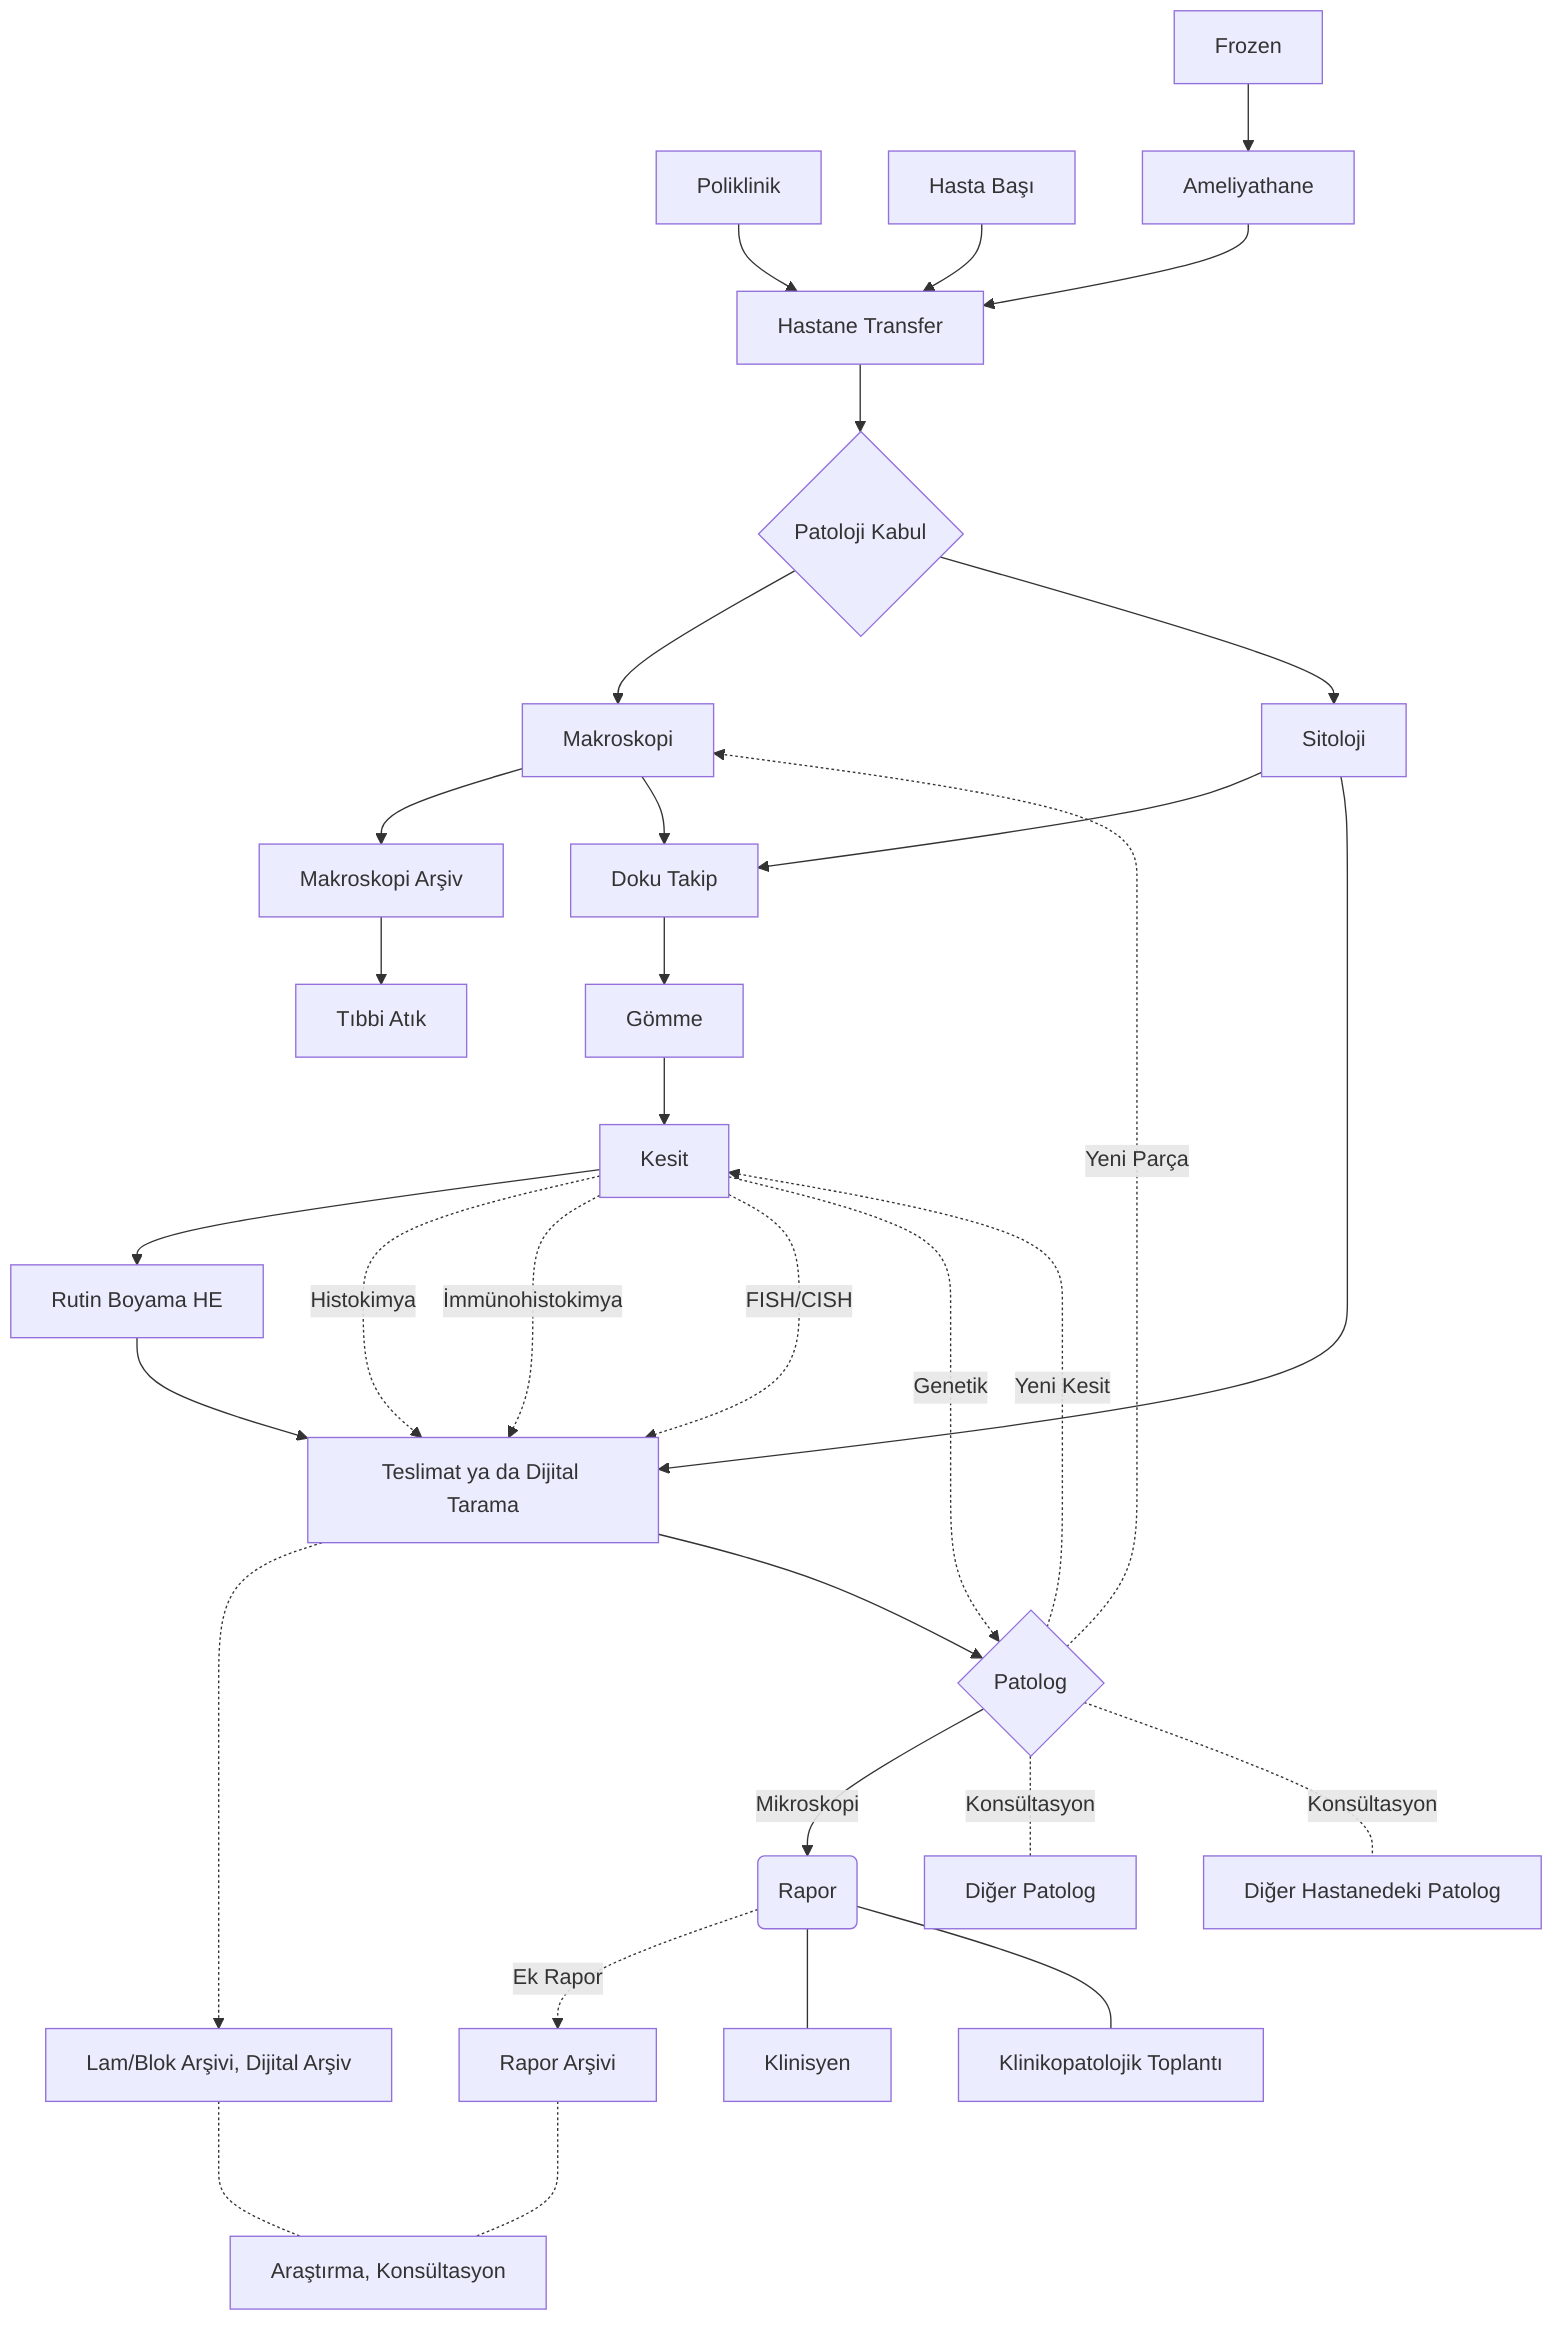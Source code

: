 graph TD

POLIKLINIK[Poliklinik] --> HASTANETRANSFER[Hastane Transfer];

HASTABASI[Hasta Başı] --> HASTANETRANSFER[Hastane Transfer];

FROZEN[Frozen] --> AMELİYATHANE[Ameliyathane];

AMELİYATHANE[Ameliyathane] --> HASTANETRANSFER[Hastane Transfer];

HASTANETRANSFER[Hastane Transfer] --> PATOLOJIKABUL{Patoloji Kabul};

PATOLOJIKABUL{Patoloji Kabul} --> MAKROSKOPİ[Makroskopi]

MAKROSKOPİ[Makroskopi] --> MAKROSKOPIARSIV[Makroskopi Arşiv] --> TIBBIATIK[Tıbbi Atık];

MAKROSKOPİ[Makroskopi] --> DOKUTAKIP[Doku Takip];

DOKUTAKIP[Doku Takip] --> GOMME[Gömme];

GOMME[Gömme] --> KESIT[Kesit];

TESLIMATDP[Teslimat ya da Dijital Tarama] -..-> ARSIV[Lam/Blok Arşivi, Dijital Arşiv];

KESIT[Kesit] --> HE[Rutin Boyama HE] -->  TESLIMATDP[Teslimat ya da Dijital Tarama];

TESLIMATDP[Teslimat ya da Dijital Tarama] --> PATOLOG{Patolog};

PATOLOG{Patolog} --Mikroskopi--> RAPOR(Rapor) -.Ek Rapor.-> RAPORARSIV[Rapor Arşivi];

RAPORARSIV[Rapor Arşivi] -..- RESEARCH[Araştırma, Konsültasyon];

ARSIV[Lam/Blok Arşivi, Dijital Arşiv] -..- RESEARCH[Araştırma, Konsültasyon];

PATOLOG{Patolog} -.Yeni Parça.-> MAKROSKOPİ[Makroskopi];

PATOLOG{Patolog} -.Yeni Kesit.-> KESIT[Kesit];

KESIT[Kesit] -.Histokimya.-> TESLIMATDP[Teslimat ya da Dijital Tarama];

KESIT[Kesit] -.İmmünohistokimya.-> TESLIMATDP[Teslimat ya da Dijital Tarama];

KESIT[Kesit] -.FISH/CISH.-> TESLIMATDP[Teslimat ya da Dijital Tarama];

KESIT[Kesit] -.Genetik.-> PATOLOG[Patolog];

PATOLOG{Patolog} -.Konsültasyon.- DIGERPATOLOG[Diğer Patolog];

PATOLOG{Patolog} -.Konsültasyon.- DIGERHASTANEPATOLOG[Diğer Hastanedeki Patolog];

RAPOR(Rapor) --- KLINISYEN[Klinisyen];

RAPOR(Rapor) --- KLINIKOPATOLOJIK[Klinikopatolojik Toplantı];

PATOLOJIKABUL{Patoloji Kabul} --> SİTOLOJİ[Sitoloji];

SİTOLOJİ[Sitoloji] --> DOKUTAKIP[Doku Takip];

SİTOLOJİ[Sitoloji] --> TESLIMATDP[Teslimat ya da Dijital Tarama];